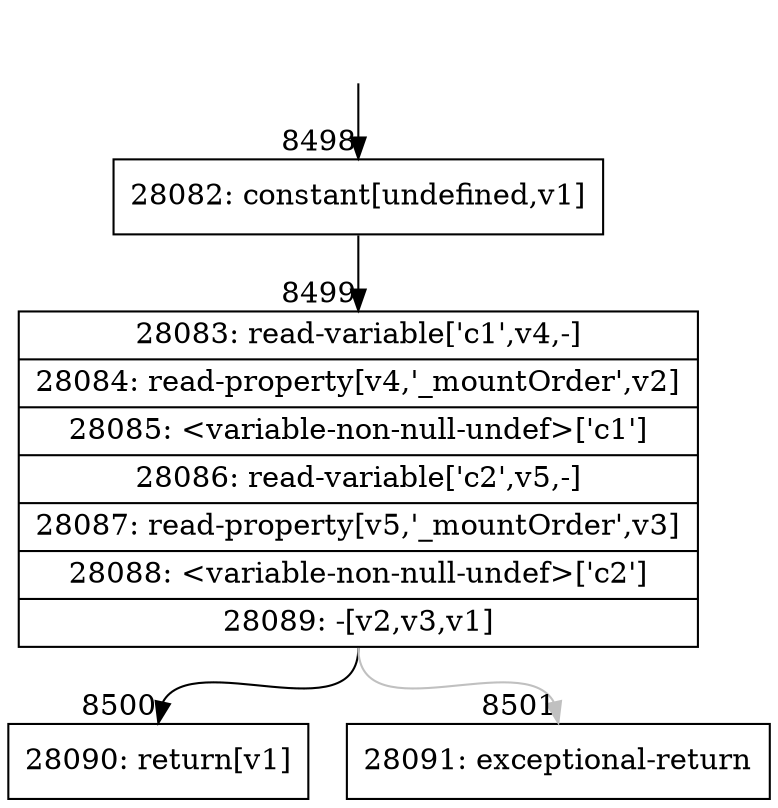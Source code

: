 digraph {
rankdir="TD"
BB_entry629[shape=none,label=""];
BB_entry629 -> BB8498 [tailport=s, headport=n, headlabel="    8498"]
BB8498 [shape=record label="{28082: constant[undefined,v1]}" ] 
BB8498 -> BB8499 [tailport=s, headport=n, headlabel="      8499"]
BB8499 [shape=record label="{28083: read-variable['c1',v4,-]|28084: read-property[v4,'_mountOrder',v2]|28085: \<variable-non-null-undef\>['c1']|28086: read-variable['c2',v5,-]|28087: read-property[v5,'_mountOrder',v3]|28088: \<variable-non-null-undef\>['c2']|28089: -[v2,v3,v1]}" ] 
BB8499 -> BB8500 [tailport=s, headport=n, headlabel="      8500"]
BB8499 -> BB8501 [tailport=s, headport=n, color=gray, headlabel="      8501"]
BB8500 [shape=record label="{28090: return[v1]}" ] 
BB8501 [shape=record label="{28091: exceptional-return}" ] 
//#$~ 14889
}
